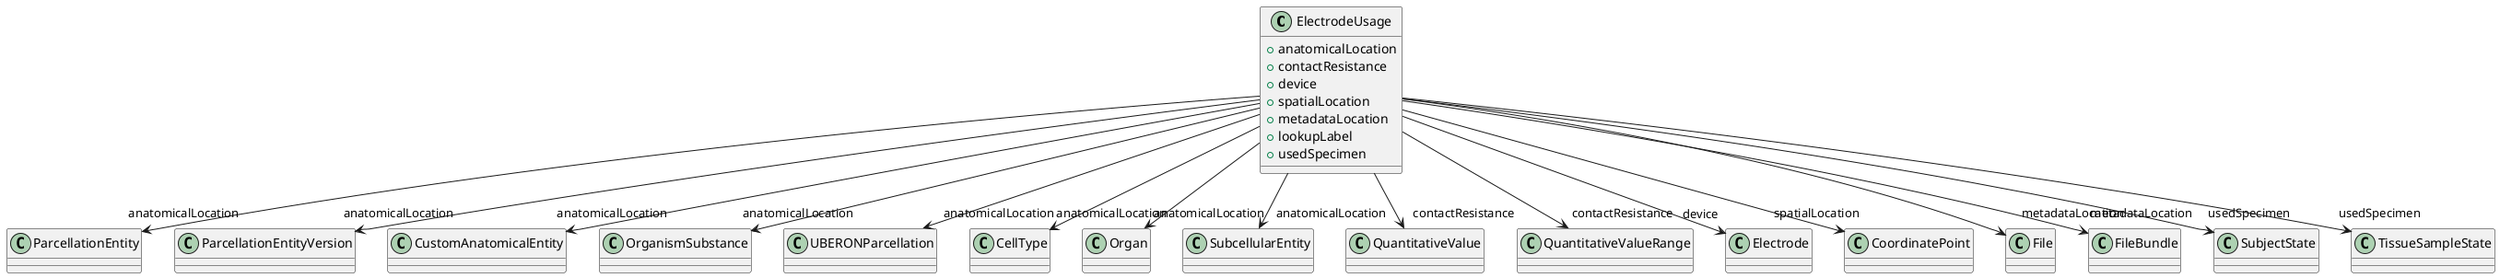 @startuml
class ElectrodeUsage {
+anatomicalLocation
+contactResistance
+device
+spatialLocation
+metadataLocation
+lookupLabel
+usedSpecimen

}
ElectrodeUsage -d-> "anatomicalLocation" ParcellationEntity
ElectrodeUsage -d-> "anatomicalLocation" ParcellationEntityVersion
ElectrodeUsage -d-> "anatomicalLocation" CustomAnatomicalEntity
ElectrodeUsage -d-> "anatomicalLocation" OrganismSubstance
ElectrodeUsage -d-> "anatomicalLocation" UBERONParcellation
ElectrodeUsage -d-> "anatomicalLocation" CellType
ElectrodeUsage -d-> "anatomicalLocation" Organ
ElectrodeUsage -d-> "anatomicalLocation" SubcellularEntity
ElectrodeUsage -d-> "contactResistance" QuantitativeValue
ElectrodeUsage -d-> "contactResistance" QuantitativeValueRange
ElectrodeUsage -d-> "device" Electrode
ElectrodeUsage -d-> "spatialLocation" CoordinatePoint
ElectrodeUsage -d-> "metadataLocation" File
ElectrodeUsage -d-> "metadataLocation" FileBundle
ElectrodeUsage -d-> "usedSpecimen" SubjectState
ElectrodeUsage -d-> "usedSpecimen" TissueSampleState

@enduml